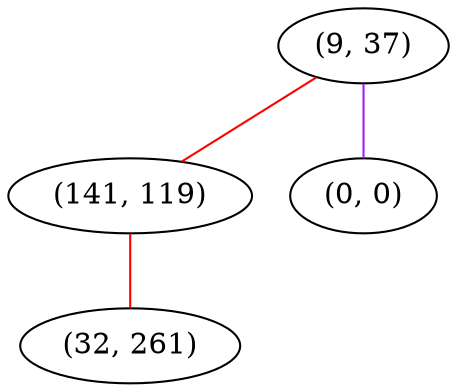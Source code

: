 graph "" {
"(9, 37)";
"(141, 119)";
"(32, 261)";
"(0, 0)";
"(9, 37)" -- "(141, 119)"  [color=red, key=0, weight=1];
"(9, 37)" -- "(0, 0)"  [color=purple, key=0, weight=4];
"(141, 119)" -- "(32, 261)"  [color=red, key=0, weight=1];
}
